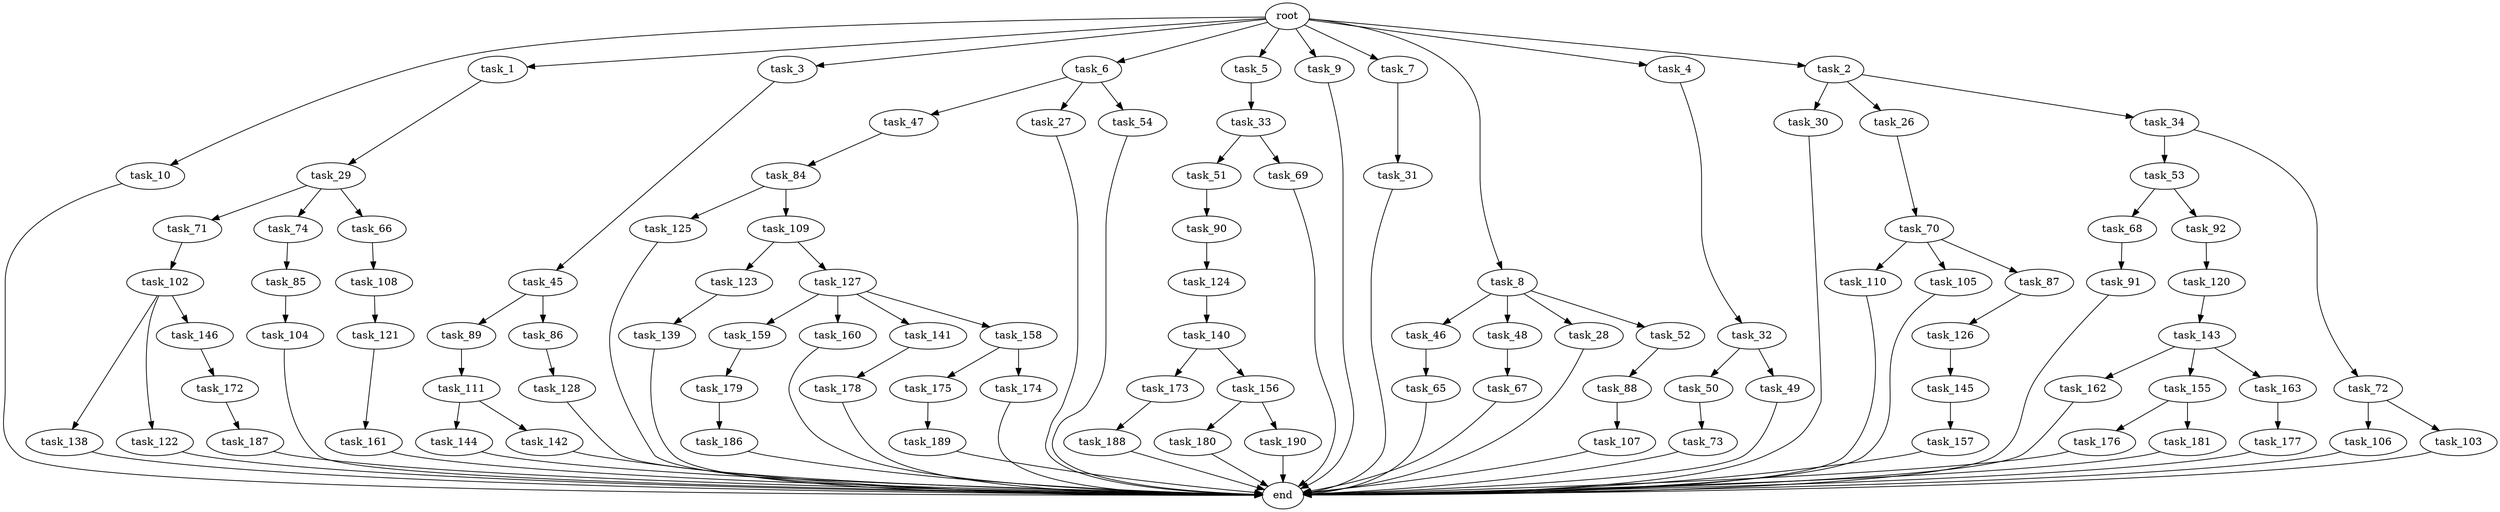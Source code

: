 digraph G {
  task_110 [size="858993459200.000000"];
  task_31 [size="77309411328.000000"];
  task_33 [size="309237645312.000000"];
  task_47 [size="695784701952.000000"];
  task_187 [size="858993459200.000000"];
  task_157 [size="858993459200.000000"];
  task_27 [size="695784701952.000000"];
  task_106 [size="214748364800.000000"];
  task_177 [size="695784701952.000000"];
  task_102 [size="695784701952.000000"];
  task_32 [size="858993459200.000000"];
  task_159 [size="214748364800.000000"];
  task_123 [size="420906795008.000000"];
  task_30 [size="137438953472.000000"];
  task_111 [size="549755813888.000000"];
  task_10 [size="1024.000000"];
  end [size="0.000000"];
  task_71 [size="858993459200.000000"];
  task_105 [size="858993459200.000000"];
  task_74 [size="858993459200.000000"];
  task_104 [size="309237645312.000000"];
  task_138 [size="420906795008.000000"];
  task_143 [size="695784701952.000000"];
  task_70 [size="420906795008.000000"];
  task_53 [size="77309411328.000000"];
  task_122 [size="420906795008.000000"];
  task_1 [size="1024.000000"];
  task_66 [size="858993459200.000000"];
  task_173 [size="420906795008.000000"];
  task_3 [size="1024.000000"];
  task_6 [size="1024.000000"];
  task_161 [size="695784701952.000000"];
  task_85 [size="77309411328.000000"];
  task_160 [size="214748364800.000000"];
  task_26 [size="137438953472.000000"];
  task_5 [size="1024.000000"];
  task_141 [size="214748364800.000000"];
  task_145 [size="34359738368.000000"];
  task_188 [size="309237645312.000000"];
  task_162 [size="420906795008.000000"];
  task_146 [size="420906795008.000000"];
  task_34 [size="137438953472.000000"];
  task_51 [size="137438953472.000000"];
  task_9 [size="1024.000000"];
  task_68 [size="214748364800.000000"];
  task_175 [size="858993459200.000000"];
  task_67 [size="77309411328.000000"];
  task_29 [size="549755813888.000000"];
  task_176 [size="695784701952.000000"];
  task_179 [size="858993459200.000000"];
  task_89 [size="858993459200.000000"];
  task_144 [size="420906795008.000000"];
  task_180 [size="77309411328.000000"];
  task_108 [size="34359738368.000000"];
  task_120 [size="309237645312.000000"];
  task_155 [size="420906795008.000000"];
  task_69 [size="137438953472.000000"];
  task_46 [size="420906795008.000000"];
  task_186 [size="137438953472.000000"];
  task_90 [size="858993459200.000000"];
  task_121 [size="214748364800.000000"];
  task_91 [size="420906795008.000000"];
  task_125 [size="34359738368.000000"];
  task_172 [size="858993459200.000000"];
  task_189 [size="214748364800.000000"];
  task_158 [size="214748364800.000000"];
  task_72 [size="77309411328.000000"];
  task_107 [size="34359738368.000000"];
  task_84 [size="309237645312.000000"];
  task_88 [size="77309411328.000000"];
  task_48 [size="420906795008.000000"];
  task_126 [size="137438953472.000000"];
  task_7 [size="1024.000000"];
  task_50 [size="34359738368.000000"];
  task_28 [size="420906795008.000000"];
  task_103 [size="214748364800.000000"];
  task_45 [size="549755813888.000000"];
  task_142 [size="420906795008.000000"];
  task_128 [size="137438953472.000000"];
  root [size="0.000000"];
  task_49 [size="34359738368.000000"];
  task_127 [size="420906795008.000000"];
  task_124 [size="77309411328.000000"];
  task_92 [size="214748364800.000000"];
  task_8 [size="1024.000000"];
  task_156 [size="420906795008.000000"];
  task_139 [size="309237645312.000000"];
  task_163 [size="420906795008.000000"];
  task_181 [size="695784701952.000000"];
  task_87 [size="858993459200.000000"];
  task_52 [size="420906795008.000000"];
  task_73 [size="420906795008.000000"];
  task_140 [size="77309411328.000000"];
  task_4 [size="1024.000000"];
  task_174 [size="858993459200.000000"];
  task_190 [size="77309411328.000000"];
  task_109 [size="34359738368.000000"];
  task_86 [size="858993459200.000000"];
  task_2 [size="1024.000000"];
  task_178 [size="34359738368.000000"];
  task_54 [size="695784701952.000000"];
  task_65 [size="420906795008.000000"];

  task_110 -> end [size="1.000000"];
  task_31 -> end [size="1.000000"];
  task_33 -> task_51 [size="134217728.000000"];
  task_33 -> task_69 [size="134217728.000000"];
  task_47 -> task_84 [size="301989888.000000"];
  task_187 -> end [size="1.000000"];
  task_157 -> end [size="1.000000"];
  task_27 -> end [size="1.000000"];
  task_106 -> end [size="1.000000"];
  task_177 -> end [size="1.000000"];
  task_102 -> task_138 [size="411041792.000000"];
  task_102 -> task_122 [size="411041792.000000"];
  task_102 -> task_146 [size="411041792.000000"];
  task_32 -> task_50 [size="33554432.000000"];
  task_32 -> task_49 [size="33554432.000000"];
  task_159 -> task_179 [size="838860800.000000"];
  task_123 -> task_139 [size="301989888.000000"];
  task_30 -> end [size="1.000000"];
  task_111 -> task_142 [size="411041792.000000"];
  task_111 -> task_144 [size="411041792.000000"];
  task_10 -> end [size="1.000000"];
  task_71 -> task_102 [size="679477248.000000"];
  task_105 -> end [size="1.000000"];
  task_74 -> task_85 [size="75497472.000000"];
  task_104 -> end [size="1.000000"];
  task_138 -> end [size="1.000000"];
  task_143 -> task_163 [size="411041792.000000"];
  task_143 -> task_155 [size="411041792.000000"];
  task_143 -> task_162 [size="411041792.000000"];
  task_70 -> task_110 [size="838860800.000000"];
  task_70 -> task_87 [size="838860800.000000"];
  task_70 -> task_105 [size="838860800.000000"];
  task_53 -> task_68 [size="209715200.000000"];
  task_53 -> task_92 [size="209715200.000000"];
  task_122 -> end [size="1.000000"];
  task_1 -> task_29 [size="536870912.000000"];
  task_66 -> task_108 [size="33554432.000000"];
  task_173 -> task_188 [size="301989888.000000"];
  task_3 -> task_45 [size="536870912.000000"];
  task_6 -> task_27 [size="679477248.000000"];
  task_6 -> task_54 [size="679477248.000000"];
  task_6 -> task_47 [size="679477248.000000"];
  task_161 -> end [size="1.000000"];
  task_85 -> task_104 [size="301989888.000000"];
  task_160 -> end [size="1.000000"];
  task_26 -> task_70 [size="411041792.000000"];
  task_5 -> task_33 [size="301989888.000000"];
  task_141 -> task_178 [size="33554432.000000"];
  task_145 -> task_157 [size="838860800.000000"];
  task_188 -> end [size="1.000000"];
  task_162 -> end [size="1.000000"];
  task_146 -> task_172 [size="838860800.000000"];
  task_34 -> task_72 [size="75497472.000000"];
  task_34 -> task_53 [size="75497472.000000"];
  task_51 -> task_90 [size="838860800.000000"];
  task_9 -> end [size="1.000000"];
  task_68 -> task_91 [size="411041792.000000"];
  task_175 -> task_189 [size="209715200.000000"];
  task_67 -> end [size="1.000000"];
  task_29 -> task_71 [size="838860800.000000"];
  task_29 -> task_66 [size="838860800.000000"];
  task_29 -> task_74 [size="838860800.000000"];
  task_176 -> end [size="1.000000"];
  task_179 -> task_186 [size="134217728.000000"];
  task_89 -> task_111 [size="536870912.000000"];
  task_144 -> end [size="1.000000"];
  task_180 -> end [size="1.000000"];
  task_108 -> task_121 [size="209715200.000000"];
  task_120 -> task_143 [size="679477248.000000"];
  task_155 -> task_176 [size="679477248.000000"];
  task_155 -> task_181 [size="679477248.000000"];
  task_69 -> end [size="1.000000"];
  task_46 -> task_65 [size="411041792.000000"];
  task_186 -> end [size="1.000000"];
  task_90 -> task_124 [size="75497472.000000"];
  task_121 -> task_161 [size="679477248.000000"];
  task_91 -> end [size="1.000000"];
  task_125 -> end [size="1.000000"];
  task_172 -> task_187 [size="838860800.000000"];
  task_189 -> end [size="1.000000"];
  task_158 -> task_174 [size="838860800.000000"];
  task_158 -> task_175 [size="838860800.000000"];
  task_72 -> task_103 [size="209715200.000000"];
  task_72 -> task_106 [size="209715200.000000"];
  task_107 -> end [size="1.000000"];
  task_84 -> task_109 [size="33554432.000000"];
  task_84 -> task_125 [size="33554432.000000"];
  task_88 -> task_107 [size="33554432.000000"];
  task_48 -> task_67 [size="75497472.000000"];
  task_126 -> task_145 [size="33554432.000000"];
  task_7 -> task_31 [size="75497472.000000"];
  task_50 -> task_73 [size="411041792.000000"];
  task_28 -> end [size="1.000000"];
  task_103 -> end [size="1.000000"];
  task_45 -> task_89 [size="838860800.000000"];
  task_45 -> task_86 [size="838860800.000000"];
  task_142 -> end [size="1.000000"];
  task_128 -> end [size="1.000000"];
  root -> task_9 [size="1.000000"];
  root -> task_5 [size="1.000000"];
  root -> task_7 [size="1.000000"];
  root -> task_10 [size="1.000000"];
  root -> task_2 [size="1.000000"];
  root -> task_1 [size="1.000000"];
  root -> task_8 [size="1.000000"];
  root -> task_4 [size="1.000000"];
  root -> task_3 [size="1.000000"];
  root -> task_6 [size="1.000000"];
  task_49 -> end [size="1.000000"];
  task_127 -> task_158 [size="209715200.000000"];
  task_127 -> task_141 [size="209715200.000000"];
  task_127 -> task_159 [size="209715200.000000"];
  task_127 -> task_160 [size="209715200.000000"];
  task_124 -> task_140 [size="75497472.000000"];
  task_92 -> task_120 [size="301989888.000000"];
  task_8 -> task_48 [size="411041792.000000"];
  task_8 -> task_46 [size="411041792.000000"];
  task_8 -> task_28 [size="411041792.000000"];
  task_8 -> task_52 [size="411041792.000000"];
  task_156 -> task_180 [size="75497472.000000"];
  task_156 -> task_190 [size="75497472.000000"];
  task_139 -> end [size="1.000000"];
  task_163 -> task_177 [size="679477248.000000"];
  task_181 -> end [size="1.000000"];
  task_87 -> task_126 [size="134217728.000000"];
  task_52 -> task_88 [size="75497472.000000"];
  task_73 -> end [size="1.000000"];
  task_140 -> task_173 [size="411041792.000000"];
  task_140 -> task_156 [size="411041792.000000"];
  task_4 -> task_32 [size="838860800.000000"];
  task_174 -> end [size="1.000000"];
  task_190 -> end [size="1.000000"];
  task_109 -> task_127 [size="411041792.000000"];
  task_109 -> task_123 [size="411041792.000000"];
  task_86 -> task_128 [size="134217728.000000"];
  task_2 -> task_26 [size="134217728.000000"];
  task_2 -> task_30 [size="134217728.000000"];
  task_2 -> task_34 [size="134217728.000000"];
  task_178 -> end [size="1.000000"];
  task_54 -> end [size="1.000000"];
  task_65 -> end [size="1.000000"];
}
